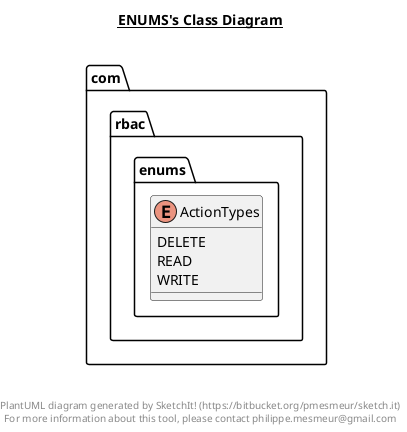 @startuml

title __ENUMS's Class Diagram__\n

  namespace com.rbac {
    namespace enums {
      enum ActionTypes {
        DELETE
        READ
        WRITE
      }
    }
  }
  



right footer


PlantUML diagram generated by SketchIt! (https://bitbucket.org/pmesmeur/sketch.it)
For more information about this tool, please contact philippe.mesmeur@gmail.com
endfooter

@enduml
